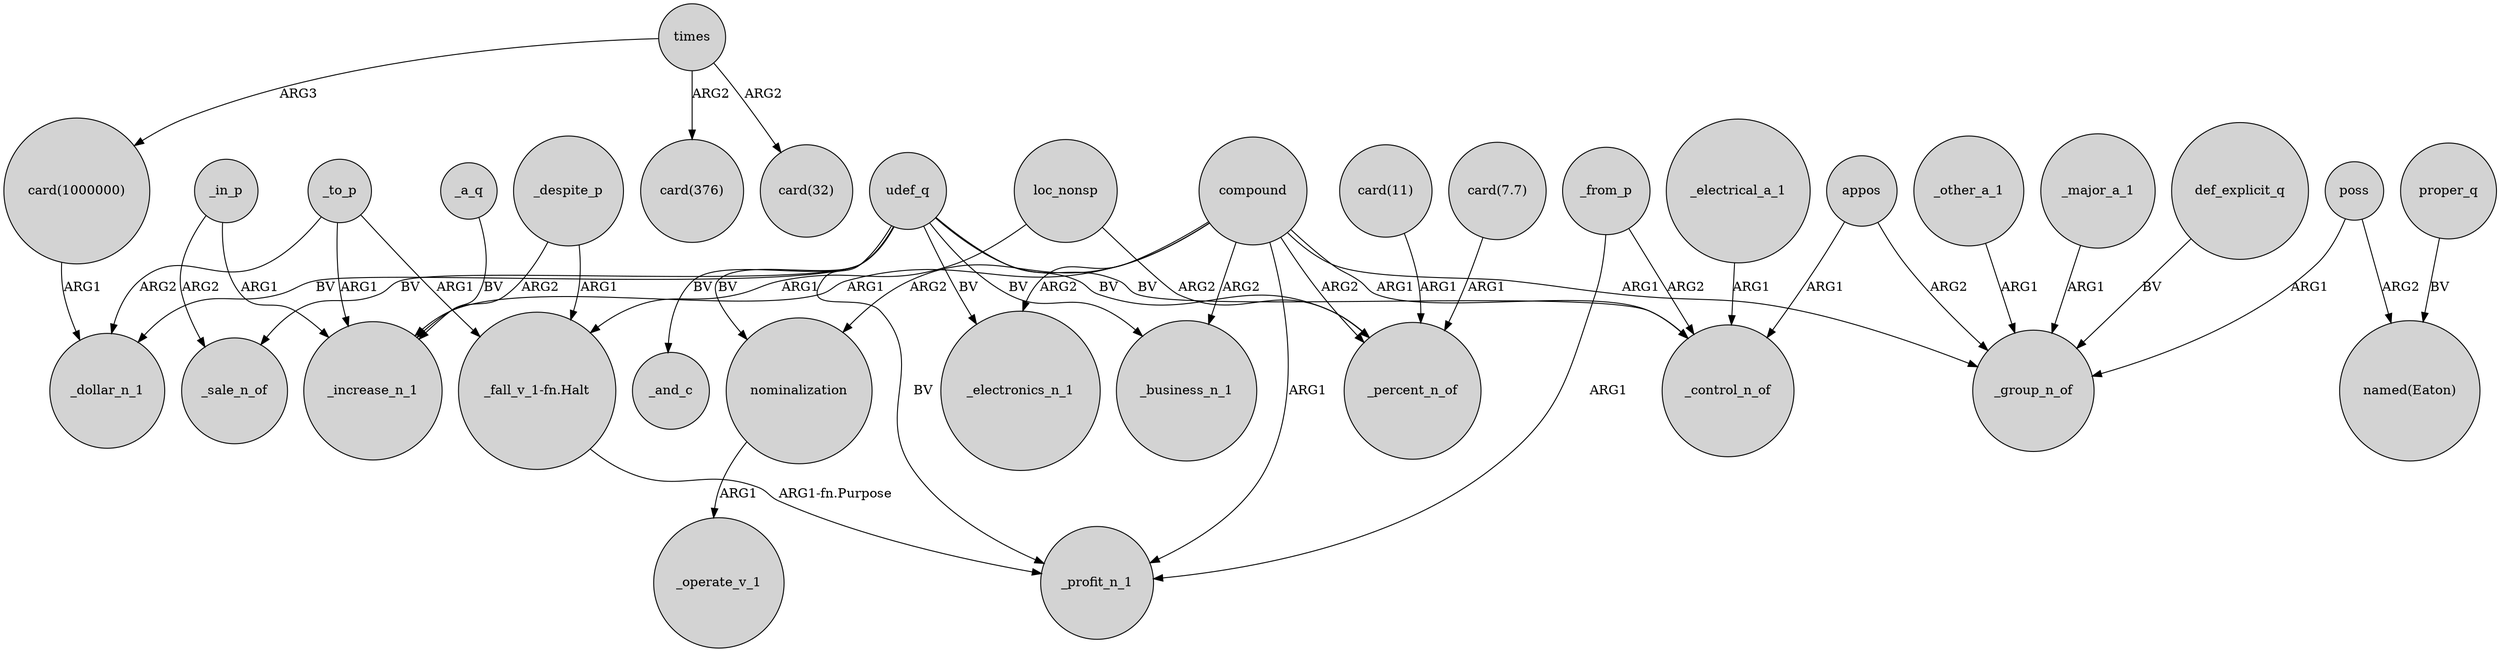 digraph {
	node [shape=circle style=filled]
	udef_q -> _control_n_of [label=BV]
	compound -> _electronics_n_1 [label=ARG2]
	compound -> _increase_n_1 [label=ARG1]
	_in_p -> _sale_n_of [label=ARG2]
	udef_q -> nominalization [label=BV]
	nominalization -> _operate_v_1 [label=ARG1]
	times -> "card(1000000)" [label=ARG3]
	udef_q -> _electronics_n_1 [label=BV]
	udef_q -> _profit_n_1 [label=BV]
	_from_p -> _control_n_of [label=ARG2]
	appos -> _group_n_of [label=ARG2]
	udef_q -> _sale_n_of [label=BV]
	_to_p -> _dollar_n_1 [label=ARG2]
	udef_q -> _and_c [label=BV]
	udef_q -> _business_n_1 [label=BV]
	"_fall_v_1-fn.Halt" -> _profit_n_1 [label="ARG1-fn.Purpose"]
	_major_a_1 -> _group_n_of [label=ARG1]
	compound -> _group_n_of [label=ARG1]
	compound -> nominalization [label=ARG2]
	loc_nonsp -> "_fall_v_1-fn.Halt" [label=ARG1]
	"card(7.7)" -> _percent_n_of [label=ARG1]
	udef_q -> _percent_n_of [label=BV]
	compound -> _percent_n_of [label=ARG2]
	"card(11)" -> _percent_n_of [label=ARG1]
	compound -> _profit_n_1 [label=ARG1]
	udef_q -> _dollar_n_1 [label=BV]
	"card(1000000)" -> _dollar_n_1 [label=ARG1]
	def_explicit_q -> _group_n_of [label=BV]
	compound -> _control_n_of [label=ARG1]
	proper_q -> "named(Eaton)" [label=BV]
	compound -> _business_n_1 [label=ARG2]
	appos -> _control_n_of [label=ARG1]
	poss -> _group_n_of [label=ARG1]
	_a_q -> _increase_n_1 [label=BV]
	_despite_p -> "_fall_v_1-fn.Halt" [label=ARG1]
	_other_a_1 -> _group_n_of [label=ARG1]
	_despite_p -> _increase_n_1 [label=ARG2]
	_electrical_a_1 -> _control_n_of [label=ARG1]
	_to_p -> _increase_n_1 [label=ARG1]
	poss -> "named(Eaton)" [label=ARG2]
	_in_p -> _increase_n_1 [label=ARG1]
	_to_p -> "_fall_v_1-fn.Halt" [label=ARG1]
	times -> "card(376)" [label=ARG2]
	_from_p -> _profit_n_1 [label=ARG1]
	times -> "card(32)" [label=ARG2]
	loc_nonsp -> _percent_n_of [label=ARG2]
}
